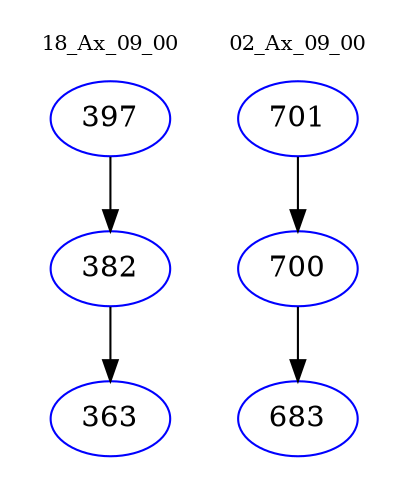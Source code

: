 digraph{
subgraph cluster_0 {
color = white
label = "18_Ax_09_00";
fontsize=10;
T0_397 [label="397", color="blue"]
T0_397 -> T0_382 [color="black"]
T0_382 [label="382", color="blue"]
T0_382 -> T0_363 [color="black"]
T0_363 [label="363", color="blue"]
}
subgraph cluster_1 {
color = white
label = "02_Ax_09_00";
fontsize=10;
T1_701 [label="701", color="blue"]
T1_701 -> T1_700 [color="black"]
T1_700 [label="700", color="blue"]
T1_700 -> T1_683 [color="black"]
T1_683 [label="683", color="blue"]
}
}
